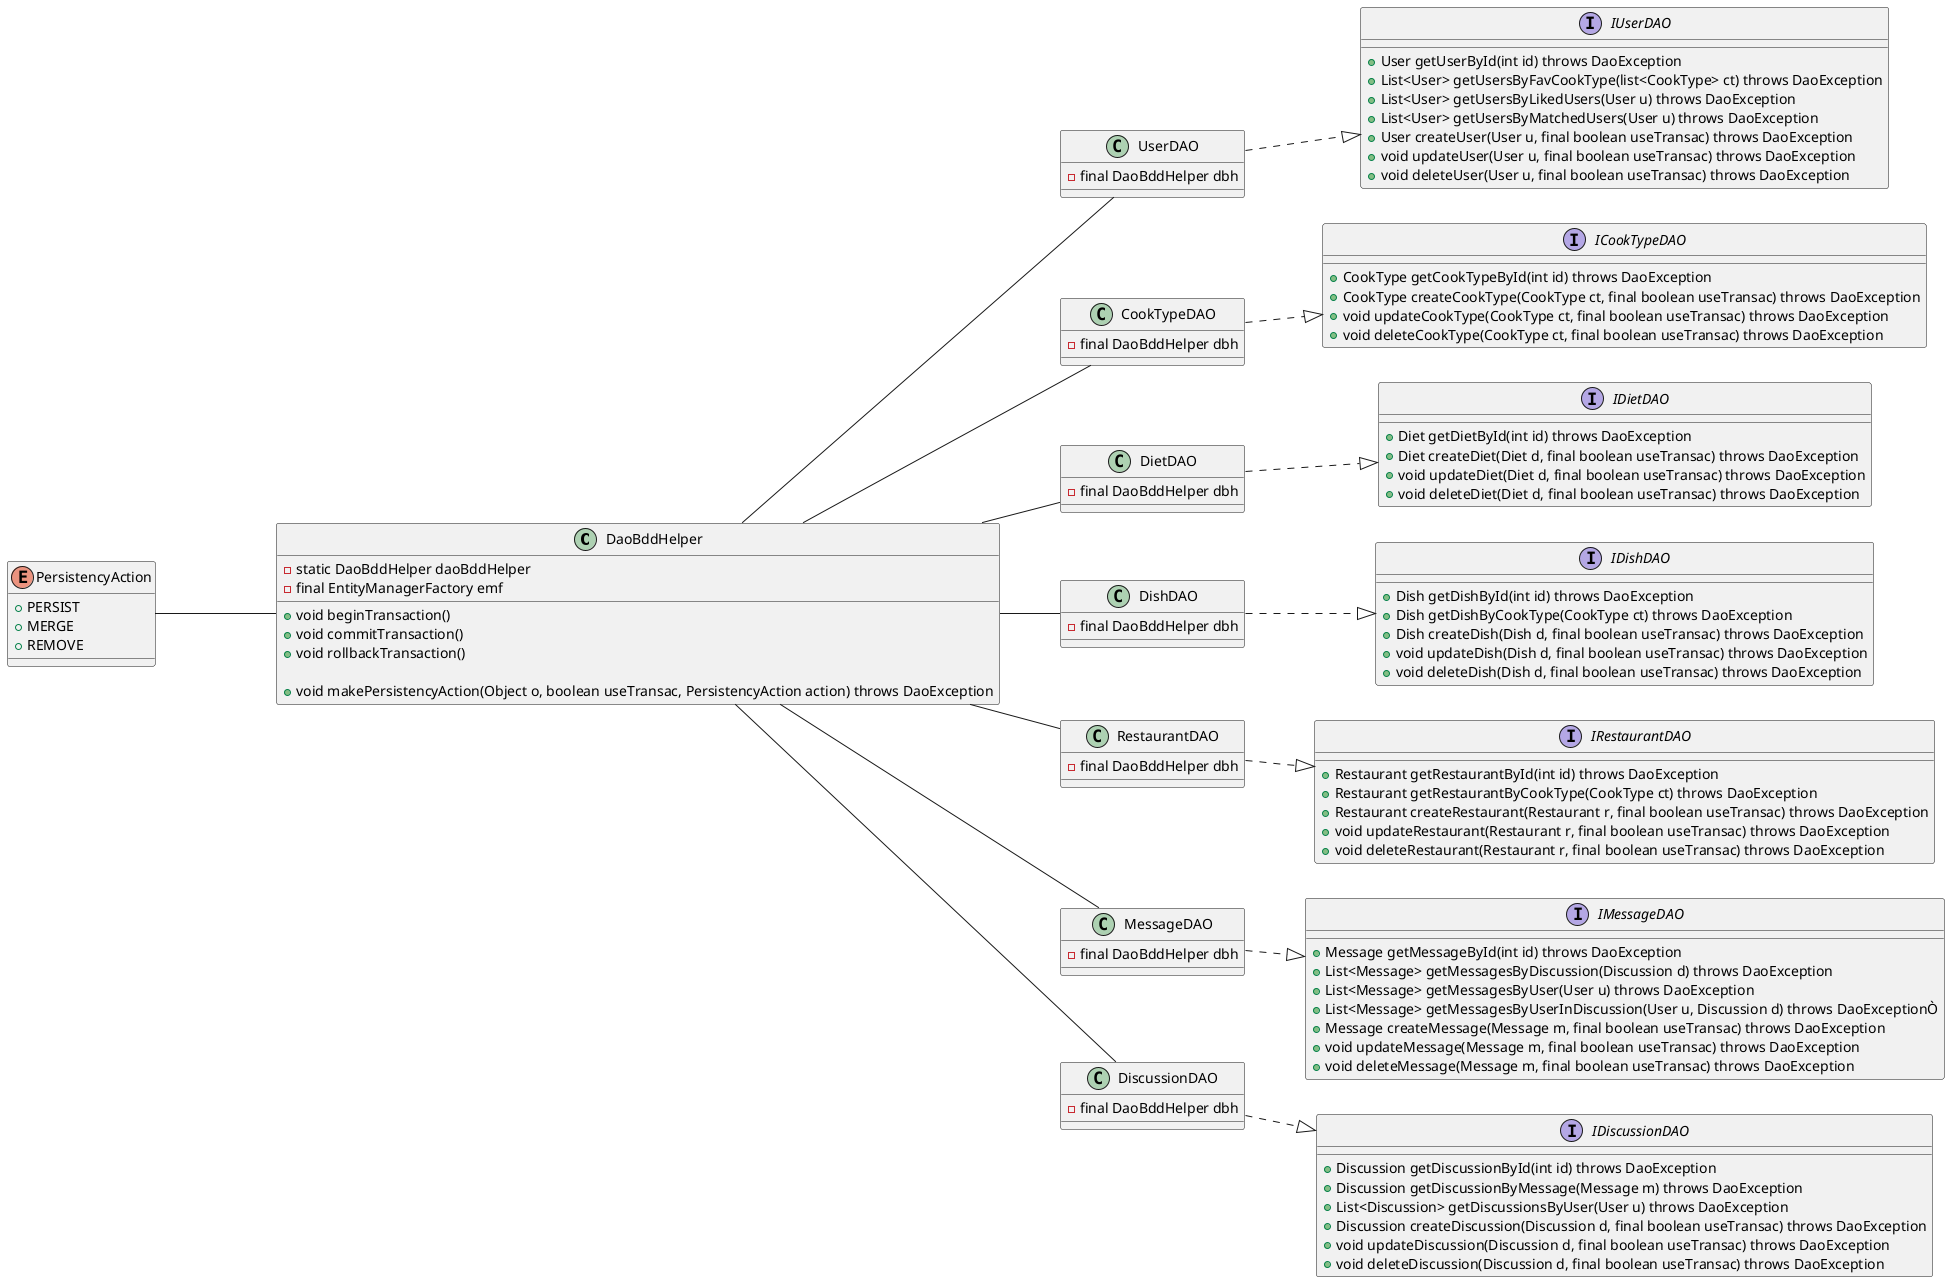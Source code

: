 @startuml

left to right direction

Class "DaoBddHelper" as daoBddHelper{
    - static DaoBddHelper daoBddHelper
    - final EntityManagerFactory emf

    + void beginTransaction()
    + void commitTransaction()
    + void rollbackTransaction()

    + void makePersistencyAction(Object o, boolean useTransac, PersistencyAction action) throws DaoException
}

Enum "PersistencyAction" as persistencyAction{
    + PERSIST
    + MERGE
    + REMOVE
}

Interface "IUserDAO" as iPersonDAO{
    + User getUserById(int id) throws DaoException
    + List<User> getUsersByFavCookType(list<CookType> ct) throws DaoException
    + List<User> getUsersByLikedUsers(User u) throws DaoException
    + List<User> getUsersByMatchedUsers(User u) throws DaoException
    + User createUser(User u, final boolean useTransac) throws DaoException
    + void updateUser(User u, final boolean useTransac) throws DaoException
    + void deleteUser(User u, final boolean useTransac) throws DaoException
}

Class "UserDAO" as personDAO{

    - final DaoBddHelper dbh

}

Interface "ICookTypeDAO" as iCookTypeDAO{
    + CookType getCookTypeById(int id) throws DaoException
    + CookType createCookType(CookType ct, final boolean useTransac) throws DaoException
    + void updateCookType(CookType ct, final boolean useTransac) throws DaoException
    + void deleteCookType(CookType ct, final boolean useTransac) throws DaoException
}

Class "CookTypeDAO" as cookTypeDAO{

    - final DaoBddHelper dbh

}

Interface "IDietDAO" as iDietDAO{
    + Diet getDietById(int id) throws DaoException
    + Diet createDiet(Diet d, final boolean useTransac) throws DaoException
    + void updateDiet(Diet d, final boolean useTransac) throws DaoException
    + void deleteDiet(Diet d, final boolean useTransac) throws DaoException
}

Class "DietDAO" as dietDAO{

    - final DaoBddHelper dbh

}

Interface "IDishDAO" as iDishDAO{
    + Dish getDishById(int id) throws DaoException
    + Dish getDishByCookType(CookType ct) throws DaoException
    + Dish createDish(Dish d, final boolean useTransac) throws DaoException
    + void updateDish(Dish d, final boolean useTransac) throws DaoException
    + void deleteDish(Dish d, final boolean useTransac) throws DaoException
}

Class "DishDAO" as dishDAO{

    - final DaoBddHelper dbh

}

Interface "IRestaurantDAO" as iRestaurantDAO{
    + Restaurant getRestaurantById(int id) throws DaoException
    + Restaurant getRestaurantByCookType(CookType ct) throws DaoException
    + Restaurant createRestaurant(Restaurant r, final boolean useTransac) throws DaoException
    + void updateRestaurant(Restaurant r, final boolean useTransac) throws DaoException
    + void deleteRestaurant(Restaurant r, final boolean useTransac) throws DaoException
}

Class "RestaurantDAO" as restaurantDAO{
    - final DaoBddHelper dbh

}


Interface "IMessageDAO" as iMessageDAO{
    + Message getMessageById(int id) throws DaoException
    + List<Message> getMessagesByDiscussion(Discussion d) throws DaoException
    + List<Message> getMessagesByUser(User u) throws DaoException
    + List<Message> getMessagesByUserInDiscussion(User u, Discussion d) throws DaoExceptionÒ
    + Message createMessage(Message m, final boolean useTransac) throws DaoException
    + void updateMessage(Message m, final boolean useTransac) throws DaoException
    + void deleteMessage(Message m, final boolean useTransac) throws DaoException
}

Class "MessageDAO" as messagingDAO{
    - final DaoBddHelper dbh

}



Interface "IDiscussionDAO" as iDiscussionDAO{
    + Discussion getDiscussionById(int id) throws DaoException
    + Discussion getDiscussionByMessage(Message m) throws DaoException
    + List<Discussion> getDiscussionsByUser(User u) throws DaoException
    + Discussion createDiscussion(Discussion d, final boolean useTransac) throws DaoException
    + void updateDiscussion(Discussion d, final boolean useTransac) throws DaoException
    + void deleteDiscussion(Discussion d, final boolean useTransac) throws DaoException
}

Class "DiscussionDAO" as discussDAO{
    - final DaoBddHelper dbh

}

persistencyAction --- daoBddHelper

daoBddHelper -- personDAO
daoBddHelper -- cookTypeDAO
daoBddHelper -- dietDAO
daoBddHelper -- dishDAO
daoBddHelper -- restaurantDAO
daoBddHelper -- messagingDAO
daoBddHelper -- discussDAO

personDAO ..|> iPersonDAO
cookTypeDAO ..|>  iCookTypeDAO

dietDAO ..|>  iDietDAO

dishDAO ..|>  iDishDAO
restaurantDAO  ..|> iRestaurantDAO
messagingDAO  ..|> iMessageDAO
discussDAO  ..|> iDiscussionDAO






@enduml